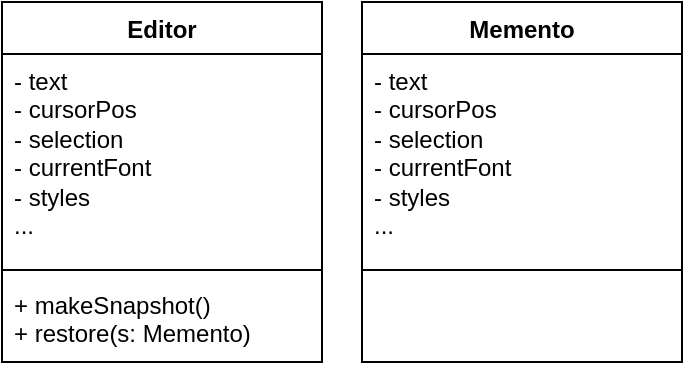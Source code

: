 <mxfile version="24.7.8">
  <diagram name="第 1 页" id="zVgg8zNp_NqGKC2zYAsy">
    <mxGraphModel dx="823" dy="588" grid="1" gridSize="10" guides="1" tooltips="1" connect="1" arrows="1" fold="1" page="1" pageScale="1" pageWidth="850" pageHeight="1100" math="0" shadow="0">
      <root>
        <mxCell id="0" />
        <mxCell id="1" parent="0" />
        <mxCell id="rbnC-UON8SWdREh8G3_P-1" value="Editor" style="swimlane;fontStyle=1;align=center;verticalAlign=top;childLayout=stackLayout;horizontal=1;startSize=26;horizontalStack=0;resizeParent=1;resizeParentMax=0;resizeLast=0;collapsible=1;marginBottom=0;whiteSpace=wrap;html=1;" vertex="1" parent="1">
          <mxGeometry x="140" y="180" width="160" height="180" as="geometry" />
        </mxCell>
        <mxCell id="rbnC-UON8SWdREh8G3_P-2" value="- text&lt;div&gt;- cursorPos&lt;/div&gt;&lt;div&gt;- selection&lt;/div&gt;&lt;div&gt;- currentFont&lt;/div&gt;&lt;div&gt;- styles&lt;/div&gt;&lt;div&gt;...&lt;/div&gt;" style="text;strokeColor=none;fillColor=none;align=left;verticalAlign=top;spacingLeft=4;spacingRight=4;overflow=hidden;rotatable=0;points=[[0,0.5],[1,0.5]];portConstraint=eastwest;whiteSpace=wrap;html=1;" vertex="1" parent="rbnC-UON8SWdREh8G3_P-1">
          <mxGeometry y="26" width="160" height="104" as="geometry" />
        </mxCell>
        <mxCell id="rbnC-UON8SWdREh8G3_P-3" value="" style="line;strokeWidth=1;fillColor=none;align=left;verticalAlign=middle;spacingTop=-1;spacingLeft=3;spacingRight=3;rotatable=0;labelPosition=right;points=[];portConstraint=eastwest;strokeColor=inherit;" vertex="1" parent="rbnC-UON8SWdREh8G3_P-1">
          <mxGeometry y="130" width="160" height="8" as="geometry" />
        </mxCell>
        <mxCell id="rbnC-UON8SWdREh8G3_P-4" value="+ makeSnapshot()&lt;div&gt;+ restore(s: Memento)&lt;/div&gt;" style="text;strokeColor=none;fillColor=none;align=left;verticalAlign=top;spacingLeft=4;spacingRight=4;overflow=hidden;rotatable=0;points=[[0,0.5],[1,0.5]];portConstraint=eastwest;whiteSpace=wrap;html=1;" vertex="1" parent="rbnC-UON8SWdREh8G3_P-1">
          <mxGeometry y="138" width="160" height="42" as="geometry" />
        </mxCell>
        <mxCell id="rbnC-UON8SWdREh8G3_P-5" value="Memento" style="swimlane;fontStyle=1;align=center;verticalAlign=top;childLayout=stackLayout;horizontal=1;startSize=26;horizontalStack=0;resizeParent=1;resizeParentMax=0;resizeLast=0;collapsible=1;marginBottom=0;whiteSpace=wrap;html=1;" vertex="1" parent="1">
          <mxGeometry x="320" y="180" width="160" height="180" as="geometry" />
        </mxCell>
        <mxCell id="rbnC-UON8SWdREh8G3_P-6" value="- text&lt;div&gt;- cursorPos&lt;/div&gt;&lt;div&gt;- selection&lt;/div&gt;&lt;div&gt;- currentFont&lt;/div&gt;&lt;div&gt;- styles&lt;/div&gt;&lt;div&gt;...&lt;/div&gt;" style="text;strokeColor=none;fillColor=none;align=left;verticalAlign=top;spacingLeft=4;spacingRight=4;overflow=hidden;rotatable=0;points=[[0,0.5],[1,0.5]];portConstraint=eastwest;whiteSpace=wrap;html=1;" vertex="1" parent="rbnC-UON8SWdREh8G3_P-5">
          <mxGeometry y="26" width="160" height="104" as="geometry" />
        </mxCell>
        <mxCell id="rbnC-UON8SWdREh8G3_P-7" value="" style="line;strokeWidth=1;fillColor=none;align=left;verticalAlign=middle;spacingTop=-1;spacingLeft=3;spacingRight=3;rotatable=0;labelPosition=right;points=[];portConstraint=eastwest;strokeColor=inherit;" vertex="1" parent="rbnC-UON8SWdREh8G3_P-5">
          <mxGeometry y="130" width="160" height="8" as="geometry" />
        </mxCell>
        <mxCell id="rbnC-UON8SWdREh8G3_P-8" value="&lt;div&gt;&lt;br&gt;&lt;/div&gt;" style="text;strokeColor=none;fillColor=none;align=left;verticalAlign=top;spacingLeft=4;spacingRight=4;overflow=hidden;rotatable=0;points=[[0,0.5],[1,0.5]];portConstraint=eastwest;whiteSpace=wrap;html=1;" vertex="1" parent="rbnC-UON8SWdREh8G3_P-5">
          <mxGeometry y="138" width="160" height="42" as="geometry" />
        </mxCell>
      </root>
    </mxGraphModel>
  </diagram>
</mxfile>

